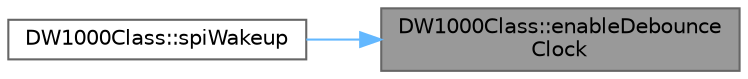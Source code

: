 digraph "DW1000Class::enableDebounceClock"
{
 // LATEX_PDF_SIZE
  bgcolor="transparent";
  edge [fontname=Helvetica,fontsize=10,labelfontname=Helvetica,labelfontsize=10];
  node [fontname=Helvetica,fontsize=10,shape=box,height=0.2,width=0.4];
  rankdir="RL";
  Node1 [id="Node000001",label="DW1000Class::enableDebounce\lClock",height=0.2,width=0.4,color="gray40", fillcolor="grey60", style="filled", fontcolor="black",tooltip=" "];
  Node1 -> Node2 [id="edge2_Node000001_Node000002",dir="back",color="steelblue1",style="solid",tooltip=" "];
  Node2 [id="Node000002",label="DW1000Class::spiWakeup",height=0.2,width=0.4,color="grey40", fillcolor="white", style="filled",URL="$class_d_w1000_class.html#ae7028da46bf64299798fc25e665fa561",tooltip=" "];
}
